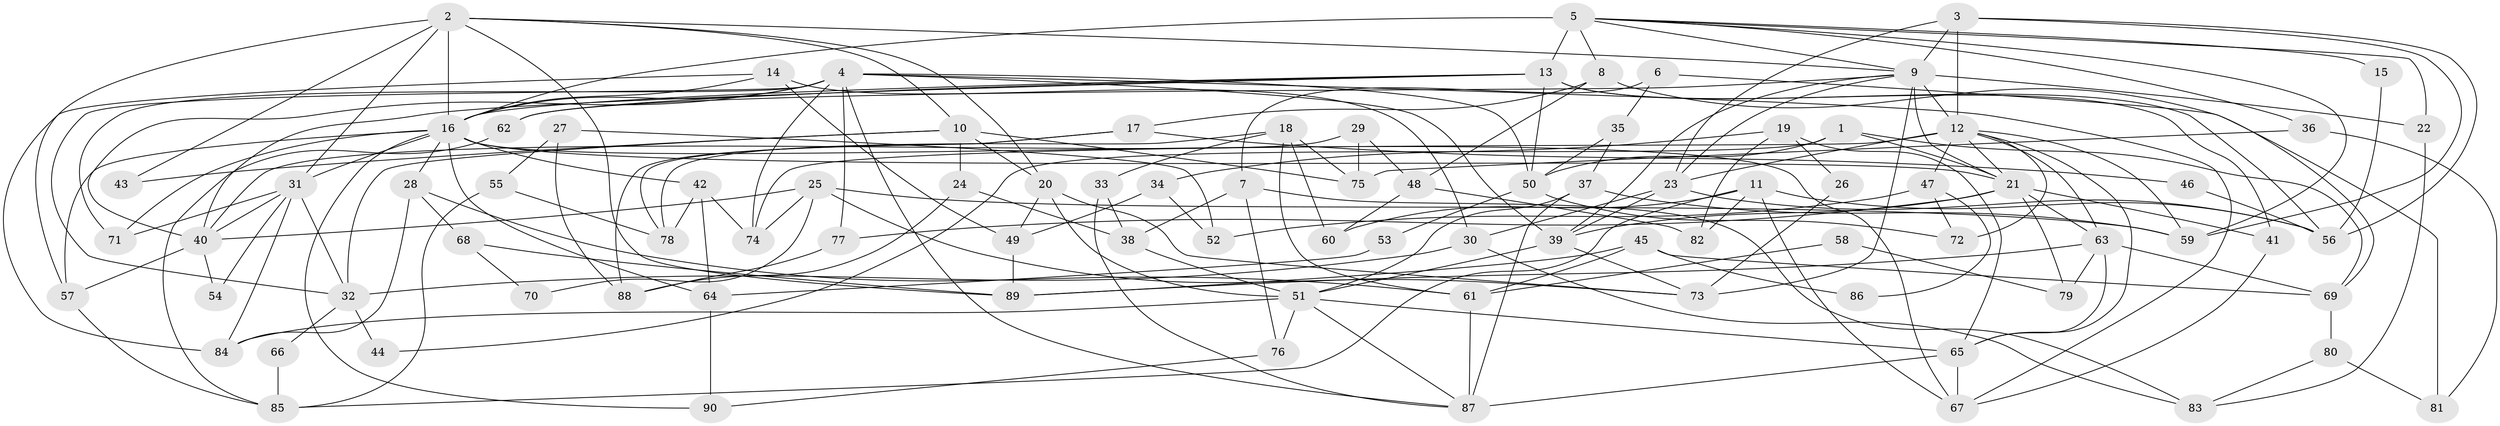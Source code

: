 // original degree distribution, {4: 0.3046875, 5: 0.1796875, 3: 0.2734375, 2: 0.109375, 6: 0.1015625, 7: 0.0234375, 9: 0.0078125}
// Generated by graph-tools (version 1.1) at 2025/51/03/04/25 22:51:16]
// undirected, 90 vertices, 199 edges
graph export_dot {
  node [color=gray90,style=filled];
  1;
  2;
  3;
  4;
  5;
  6;
  7;
  8;
  9;
  10;
  11;
  12;
  13;
  14;
  15;
  16;
  17;
  18;
  19;
  20;
  21;
  22;
  23;
  24;
  25;
  26;
  27;
  28;
  29;
  30;
  31;
  32;
  33;
  34;
  35;
  36;
  37;
  38;
  39;
  40;
  41;
  42;
  43;
  44;
  45;
  46;
  47;
  48;
  49;
  50;
  51;
  52;
  53;
  54;
  55;
  56;
  57;
  58;
  59;
  60;
  61;
  62;
  63;
  64;
  65;
  66;
  67;
  68;
  69;
  70;
  71;
  72;
  73;
  74;
  75;
  76;
  77;
  78;
  79;
  80;
  81;
  82;
  83;
  84;
  85;
  86;
  87;
  88;
  89;
  90;
  1 -- 21 [weight=2.0];
  1 -- 44 [weight=2.0];
  1 -- 50 [weight=1.0];
  1 -- 69 [weight=1.0];
  2 -- 9 [weight=1.0];
  2 -- 10 [weight=1.0];
  2 -- 16 [weight=1.0];
  2 -- 20 [weight=1.0];
  2 -- 31 [weight=2.0];
  2 -- 43 [weight=1.0];
  2 -- 57 [weight=1.0];
  2 -- 89 [weight=1.0];
  3 -- 9 [weight=1.0];
  3 -- 12 [weight=1.0];
  3 -- 23 [weight=1.0];
  3 -- 56 [weight=1.0];
  3 -- 59 [weight=1.0];
  4 -- 16 [weight=1.0];
  4 -- 32 [weight=1.0];
  4 -- 39 [weight=1.0];
  4 -- 40 [weight=1.0];
  4 -- 50 [weight=1.0];
  4 -- 67 [weight=1.0];
  4 -- 71 [weight=1.0];
  4 -- 74 [weight=1.0];
  4 -- 77 [weight=1.0];
  4 -- 87 [weight=1.0];
  5 -- 8 [weight=1.0];
  5 -- 9 [weight=1.0];
  5 -- 13 [weight=4.0];
  5 -- 15 [weight=2.0];
  5 -- 16 [weight=3.0];
  5 -- 22 [weight=1.0];
  5 -- 36 [weight=1.0];
  5 -- 59 [weight=1.0];
  6 -- 7 [weight=1.0];
  6 -- 35 [weight=1.0];
  6 -- 69 [weight=1.0];
  7 -- 38 [weight=1.0];
  7 -- 76 [weight=1.0];
  7 -- 83 [weight=1.0];
  8 -- 17 [weight=1.0];
  8 -- 48 [weight=1.0];
  8 -- 81 [weight=1.0];
  9 -- 12 [weight=3.0];
  9 -- 21 [weight=2.0];
  9 -- 22 [weight=1.0];
  9 -- 23 [weight=1.0];
  9 -- 39 [weight=1.0];
  9 -- 62 [weight=1.0];
  9 -- 73 [weight=1.0];
  10 -- 20 [weight=1.0];
  10 -- 24 [weight=1.0];
  10 -- 32 [weight=1.0];
  10 -- 43 [weight=1.0];
  10 -- 75 [weight=1.0];
  11 -- 56 [weight=1.0];
  11 -- 60 [weight=1.0];
  11 -- 67 [weight=1.0];
  11 -- 82 [weight=1.0];
  11 -- 85 [weight=1.0];
  12 -- 21 [weight=1.0];
  12 -- 23 [weight=2.0];
  12 -- 47 [weight=1.0];
  12 -- 59 [weight=1.0];
  12 -- 63 [weight=1.0];
  12 -- 65 [weight=1.0];
  12 -- 72 [weight=1.0];
  12 -- 74 [weight=2.0];
  13 -- 16 [weight=1.0];
  13 -- 40 [weight=1.0];
  13 -- 41 [weight=1.0];
  13 -- 50 [weight=1.0];
  13 -- 56 [weight=1.0];
  13 -- 62 [weight=1.0];
  14 -- 16 [weight=1.0];
  14 -- 30 [weight=1.0];
  14 -- 49 [weight=1.0];
  14 -- 84 [weight=1.0];
  15 -- 56 [weight=1.0];
  16 -- 21 [weight=1.0];
  16 -- 28 [weight=1.0];
  16 -- 31 [weight=1.0];
  16 -- 42 [weight=1.0];
  16 -- 57 [weight=1.0];
  16 -- 64 [weight=1.0];
  16 -- 67 [weight=1.0];
  16 -- 71 [weight=1.0];
  16 -- 90 [weight=1.0];
  17 -- 46 [weight=1.0];
  17 -- 78 [weight=1.0];
  17 -- 88 [weight=1.0];
  18 -- 33 [weight=1.0];
  18 -- 60 [weight=1.0];
  18 -- 61 [weight=1.0];
  18 -- 75 [weight=1.0];
  18 -- 78 [weight=1.0];
  19 -- 26 [weight=1.0];
  19 -- 34 [weight=1.0];
  19 -- 65 [weight=1.0];
  19 -- 82 [weight=1.0];
  20 -- 49 [weight=1.0];
  20 -- 51 [weight=1.0];
  20 -- 73 [weight=1.0];
  21 -- 39 [weight=1.0];
  21 -- 41 [weight=1.0];
  21 -- 63 [weight=1.0];
  21 -- 77 [weight=1.0];
  21 -- 79 [weight=1.0];
  22 -- 83 [weight=1.0];
  23 -- 30 [weight=1.0];
  23 -- 39 [weight=1.0];
  23 -- 56 [weight=2.0];
  24 -- 38 [weight=1.0];
  24 -- 88 [weight=1.0];
  25 -- 40 [weight=1.0];
  25 -- 59 [weight=1.0];
  25 -- 70 [weight=1.0];
  25 -- 73 [weight=1.0];
  25 -- 74 [weight=1.0];
  26 -- 73 [weight=1.0];
  27 -- 52 [weight=1.0];
  27 -- 55 [weight=1.0];
  27 -- 88 [weight=1.0];
  28 -- 61 [weight=1.0];
  28 -- 68 [weight=1.0];
  28 -- 84 [weight=1.0];
  29 -- 40 [weight=1.0];
  29 -- 48 [weight=1.0];
  29 -- 75 [weight=1.0];
  30 -- 32 [weight=1.0];
  30 -- 83 [weight=1.0];
  31 -- 32 [weight=1.0];
  31 -- 40 [weight=1.0];
  31 -- 54 [weight=1.0];
  31 -- 71 [weight=1.0];
  31 -- 84 [weight=1.0];
  32 -- 44 [weight=1.0];
  32 -- 66 [weight=1.0];
  33 -- 38 [weight=1.0];
  33 -- 87 [weight=1.0];
  34 -- 49 [weight=1.0];
  34 -- 52 [weight=1.0];
  35 -- 37 [weight=1.0];
  35 -- 50 [weight=1.0];
  36 -- 75 [weight=1.0];
  36 -- 81 [weight=1.0];
  37 -- 51 [weight=1.0];
  37 -- 59 [weight=1.0];
  37 -- 87 [weight=1.0];
  38 -- 51 [weight=2.0];
  39 -- 51 [weight=1.0];
  39 -- 73 [weight=1.0];
  40 -- 54 [weight=1.0];
  40 -- 57 [weight=1.0];
  41 -- 67 [weight=1.0];
  42 -- 64 [weight=1.0];
  42 -- 74 [weight=1.0];
  42 -- 78 [weight=1.0];
  45 -- 61 [weight=1.0];
  45 -- 69 [weight=1.0];
  45 -- 86 [weight=1.0];
  45 -- 89 [weight=1.0];
  46 -- 56 [weight=1.0];
  47 -- 52 [weight=1.0];
  47 -- 72 [weight=1.0];
  47 -- 86 [weight=1.0];
  48 -- 60 [weight=1.0];
  48 -- 82 [weight=1.0];
  49 -- 89 [weight=1.0];
  50 -- 53 [weight=1.0];
  50 -- 72 [weight=1.0];
  51 -- 65 [weight=1.0];
  51 -- 76 [weight=2.0];
  51 -- 84 [weight=1.0];
  51 -- 87 [weight=1.0];
  53 -- 64 [weight=1.0];
  55 -- 78 [weight=1.0];
  55 -- 85 [weight=1.0];
  57 -- 85 [weight=1.0];
  58 -- 61 [weight=1.0];
  58 -- 79 [weight=1.0];
  61 -- 87 [weight=1.0];
  62 -- 85 [weight=1.0];
  63 -- 65 [weight=1.0];
  63 -- 69 [weight=1.0];
  63 -- 79 [weight=1.0];
  63 -- 89 [weight=1.0];
  64 -- 90 [weight=1.0];
  65 -- 67 [weight=1.0];
  65 -- 87 [weight=1.0];
  66 -- 85 [weight=1.0];
  68 -- 70 [weight=1.0];
  68 -- 89 [weight=1.0];
  69 -- 80 [weight=1.0];
  76 -- 90 [weight=1.0];
  77 -- 88 [weight=1.0];
  80 -- 81 [weight=1.0];
  80 -- 83 [weight=1.0];
}
